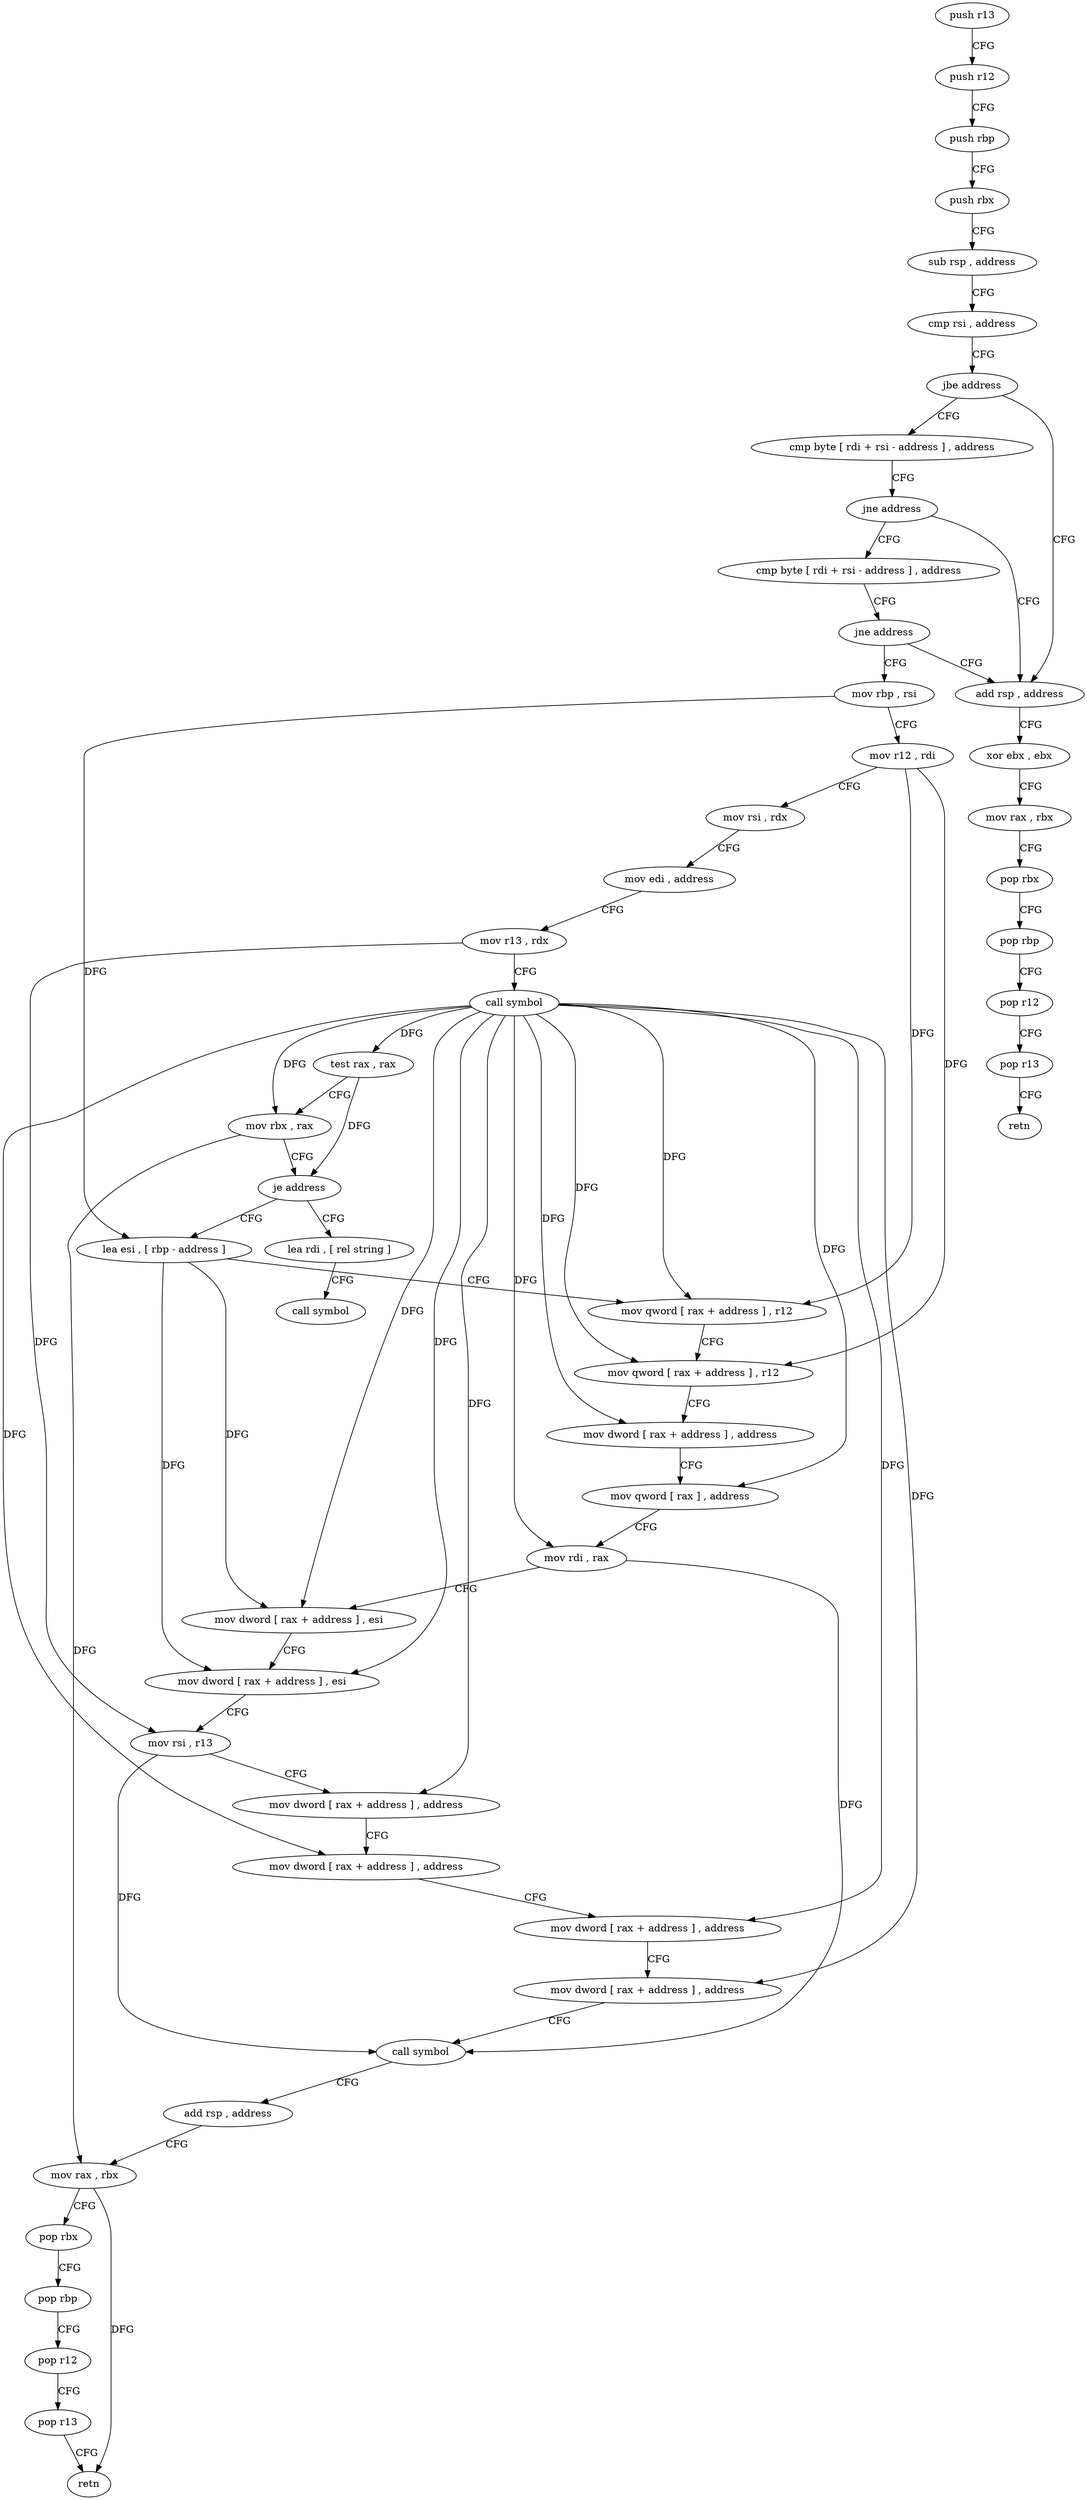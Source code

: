 digraph "func" {
"128512" [label = "push r13" ]
"128514" [label = "push r12" ]
"128516" [label = "push rbp" ]
"128517" [label = "push rbx" ]
"128518" [label = "sub rsp , address" ]
"128522" [label = "cmp rsi , address" ]
"128526" [label = "jbe address" ]
"128664" [label = "add rsp , address" ]
"128532" [label = "cmp byte [ rdi + rsi - address ] , address" ]
"128668" [label = "xor ebx , ebx" ]
"128670" [label = "mov rax , rbx" ]
"128673" [label = "pop rbx" ]
"128674" [label = "pop rbp" ]
"128675" [label = "pop r12" ]
"128677" [label = "pop r13" ]
"128679" [label = "retn" ]
"128537" [label = "jne address" ]
"128539" [label = "cmp byte [ rdi + rsi - address ] , address" ]
"128544" [label = "jne address" ]
"128546" [label = "mov rbp , rsi" ]
"128549" [label = "mov r12 , rdi" ]
"128552" [label = "mov rsi , rdx" ]
"128555" [label = "mov edi , address" ]
"128560" [label = "mov r13 , rdx" ]
"128563" [label = "call symbol" ]
"128568" [label = "test rax , rax" ]
"128571" [label = "mov rbx , rax" ]
"128574" [label = "je address" ]
"128680" [label = "lea rdi , [ rel string ]" ]
"128576" [label = "lea esi , [ rbp - address ]" ]
"128687" [label = "call symbol" ]
"128579" [label = "mov qword [ rax + address ] , r12" ]
"128583" [label = "mov qword [ rax + address ] , r12" ]
"128587" [label = "mov dword [ rax + address ] , address" ]
"128594" [label = "mov qword [ rax ] , address" ]
"128601" [label = "mov rdi , rax" ]
"128604" [label = "mov dword [ rax + address ] , esi" ]
"128607" [label = "mov dword [ rax + address ] , esi" ]
"128610" [label = "mov rsi , r13" ]
"128613" [label = "mov dword [ rax + address ] , address" ]
"128620" [label = "mov dword [ rax + address ] , address" ]
"128627" [label = "mov dword [ rax + address ] , address" ]
"128634" [label = "mov dword [ rax + address ] , address" ]
"128641" [label = "call symbol" ]
"128646" [label = "add rsp , address" ]
"128650" [label = "mov rax , rbx" ]
"128653" [label = "pop rbx" ]
"128654" [label = "pop rbp" ]
"128655" [label = "pop r12" ]
"128657" [label = "pop r13" ]
"128659" [label = "retn" ]
"128512" -> "128514" [ label = "CFG" ]
"128514" -> "128516" [ label = "CFG" ]
"128516" -> "128517" [ label = "CFG" ]
"128517" -> "128518" [ label = "CFG" ]
"128518" -> "128522" [ label = "CFG" ]
"128522" -> "128526" [ label = "CFG" ]
"128526" -> "128664" [ label = "CFG" ]
"128526" -> "128532" [ label = "CFG" ]
"128664" -> "128668" [ label = "CFG" ]
"128532" -> "128537" [ label = "CFG" ]
"128668" -> "128670" [ label = "CFG" ]
"128670" -> "128673" [ label = "CFG" ]
"128673" -> "128674" [ label = "CFG" ]
"128674" -> "128675" [ label = "CFG" ]
"128675" -> "128677" [ label = "CFG" ]
"128677" -> "128679" [ label = "CFG" ]
"128537" -> "128664" [ label = "CFG" ]
"128537" -> "128539" [ label = "CFG" ]
"128539" -> "128544" [ label = "CFG" ]
"128544" -> "128664" [ label = "CFG" ]
"128544" -> "128546" [ label = "CFG" ]
"128546" -> "128549" [ label = "CFG" ]
"128546" -> "128576" [ label = "DFG" ]
"128549" -> "128552" [ label = "CFG" ]
"128549" -> "128579" [ label = "DFG" ]
"128549" -> "128583" [ label = "DFG" ]
"128552" -> "128555" [ label = "CFG" ]
"128555" -> "128560" [ label = "CFG" ]
"128560" -> "128563" [ label = "CFG" ]
"128560" -> "128610" [ label = "DFG" ]
"128563" -> "128568" [ label = "DFG" ]
"128563" -> "128571" [ label = "DFG" ]
"128563" -> "128579" [ label = "DFG" ]
"128563" -> "128583" [ label = "DFG" ]
"128563" -> "128587" [ label = "DFG" ]
"128563" -> "128594" [ label = "DFG" ]
"128563" -> "128601" [ label = "DFG" ]
"128563" -> "128604" [ label = "DFG" ]
"128563" -> "128607" [ label = "DFG" ]
"128563" -> "128613" [ label = "DFG" ]
"128563" -> "128620" [ label = "DFG" ]
"128563" -> "128627" [ label = "DFG" ]
"128563" -> "128634" [ label = "DFG" ]
"128568" -> "128571" [ label = "CFG" ]
"128568" -> "128574" [ label = "DFG" ]
"128571" -> "128574" [ label = "CFG" ]
"128571" -> "128650" [ label = "DFG" ]
"128574" -> "128680" [ label = "CFG" ]
"128574" -> "128576" [ label = "CFG" ]
"128680" -> "128687" [ label = "CFG" ]
"128576" -> "128579" [ label = "CFG" ]
"128576" -> "128604" [ label = "DFG" ]
"128576" -> "128607" [ label = "DFG" ]
"128579" -> "128583" [ label = "CFG" ]
"128583" -> "128587" [ label = "CFG" ]
"128587" -> "128594" [ label = "CFG" ]
"128594" -> "128601" [ label = "CFG" ]
"128601" -> "128604" [ label = "CFG" ]
"128601" -> "128641" [ label = "DFG" ]
"128604" -> "128607" [ label = "CFG" ]
"128607" -> "128610" [ label = "CFG" ]
"128610" -> "128613" [ label = "CFG" ]
"128610" -> "128641" [ label = "DFG" ]
"128613" -> "128620" [ label = "CFG" ]
"128620" -> "128627" [ label = "CFG" ]
"128627" -> "128634" [ label = "CFG" ]
"128634" -> "128641" [ label = "CFG" ]
"128641" -> "128646" [ label = "CFG" ]
"128646" -> "128650" [ label = "CFG" ]
"128650" -> "128653" [ label = "CFG" ]
"128650" -> "128659" [ label = "DFG" ]
"128653" -> "128654" [ label = "CFG" ]
"128654" -> "128655" [ label = "CFG" ]
"128655" -> "128657" [ label = "CFG" ]
"128657" -> "128659" [ label = "CFG" ]
}
